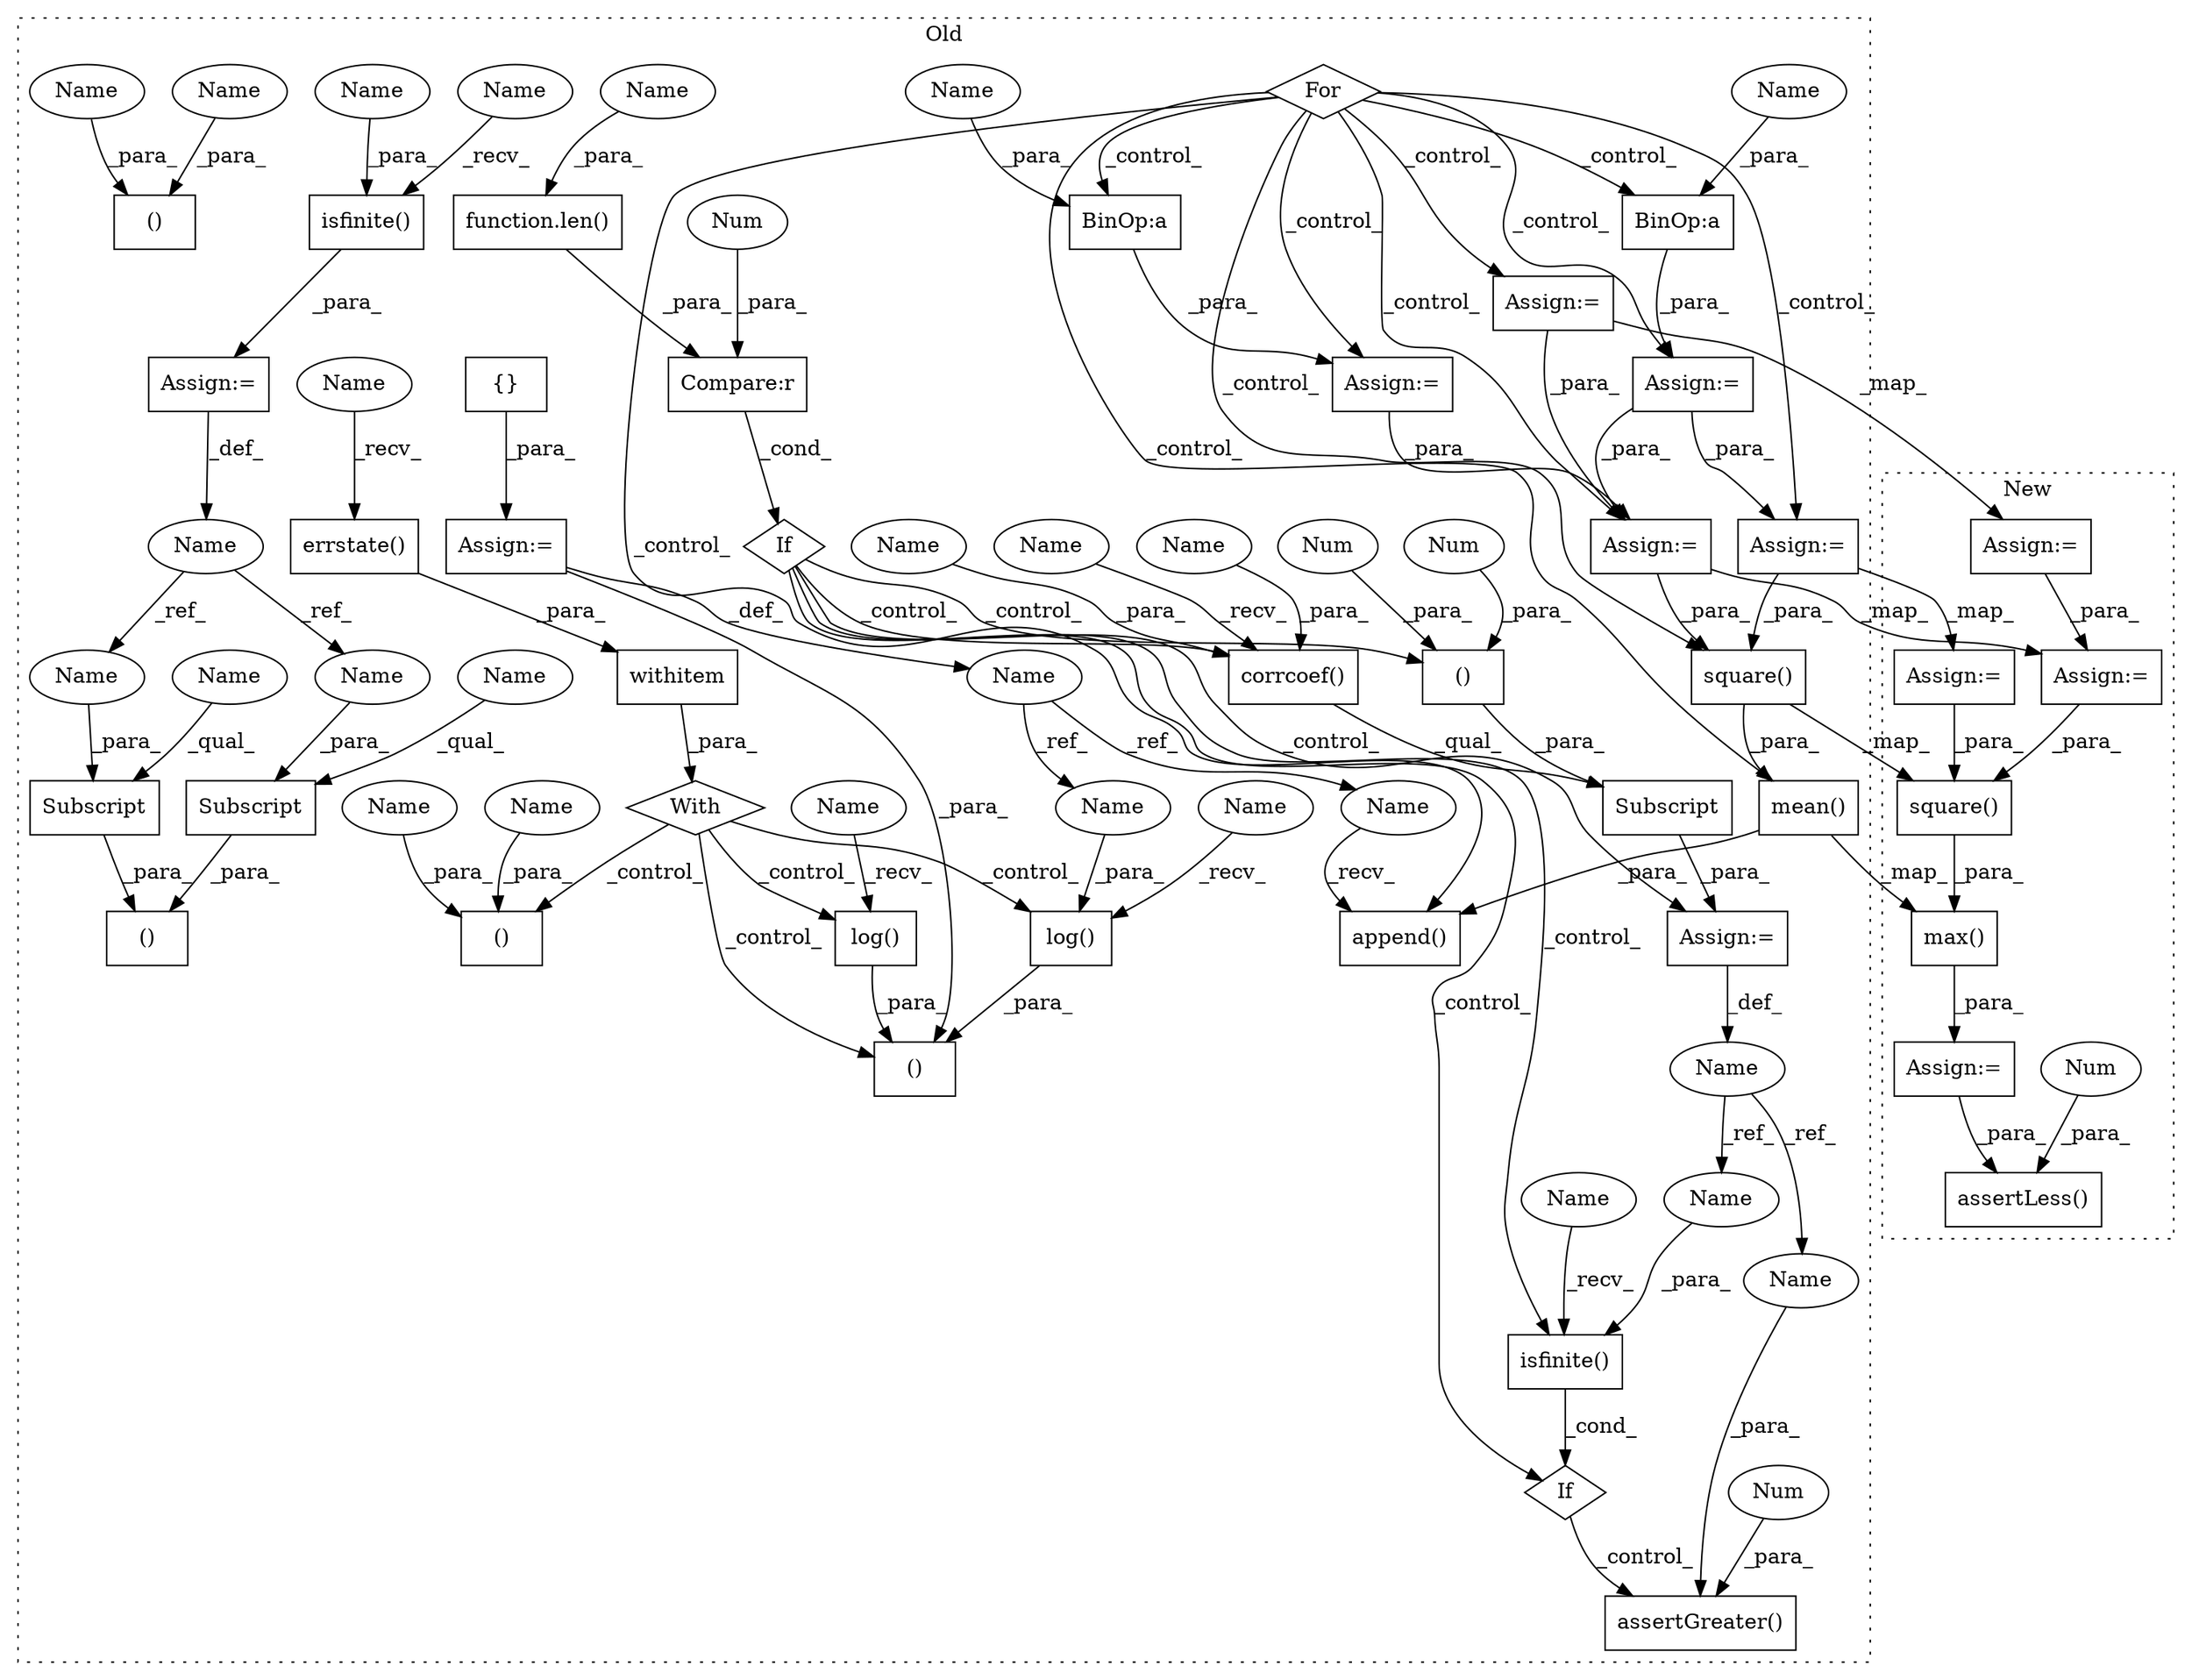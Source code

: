 digraph G {
subgraph cluster0 {
1 [label="If" a="96" s="6610" l="3" shape="diamond"];
3 [label="corrcoef()" a="75" s="6648,6664" l="12,1" shape="box"];
4 [label="If" a="96" s="6684" l="3" shape="diamond"];
5 [label="log()" a="75" s="6527,6538" l="7,1" shape="box"];
6 [label="()" a="54" s="6667" l="3" shape="box"];
7 [label="function.len()" a="75" s="6613,6618" l="4,1" shape="box"];
8 [label="()" a="54" s="6579" l="3" shape="box"];
9 [label="log()" a="75" s="6505,6524" l="7,1" shape="box"];
10 [label="()" a="54" s="6499" l="3" shape="box"];
11 [label="{}" a="59" s="5930,5930" l="2,1" shape="box"];
12 [label="()" a="54" s="6525" l="14" shape="box"];
13 [label="Subscript" a="63" s="6648,0" l="23,0" shape="box"];
14 [label="With" a="39" s="6451,6458" l="5,40" shape="diamond"];
15 [label="Subscript" a="63" s="6585,0" l="7,0" shape="box"];
16 [label="()" a="54" s="6592" l="9" shape="box"];
17 [label="Subscript" a="63" s="6594,0" l="7,0" shape="box"];
18 [label="errstate()" a="75" s="6456" l="28" shape="box"];
19 [label="isfinite()" a="75" s="6555,6568" l="12,1" shape="box"];
20 [label="Num" a="76" s="6666" l="1" shape="ellipse"];
21 [label="isfinite()" a="75" s="6687,6707" l="12,1" shape="box"];
22 [label="Num" a="76" s="6669" l="1" shape="ellipse"];
24 [label="assertGreater()" a="75" s="6726,6757" l="19,1" shape="box"];
25 [label="Num" a="76" s="6755" l="2" shape="ellipse"];
26 [label="withitem" a="49" s="6456" l="2" shape="box"];
27 [label="Compare:r" a="40" s="6613" l="10" shape="box"];
28 [label="Num" a="76" s="6622" l="1" shape="ellipse"];
29 [label="Name" a="87" s="6637" l="8" shape="ellipse"];
30 [label="Name" a="87" s="6548" l="4" shape="ellipse"];
31 [label="Assign:=" a="68" s="6645" l="3" shape="box"];
32 [label="Assign:=" a="68" s="5927" l="3" shape="box"];
33 [label="Assign:=" a="68" s="6552" l="3" shape="box"];
35 [label="mean()" a="75" s="6389,6439" l="8,1" shape="box"];
37 [label="BinOp:a" a="82" s="6009" l="1" shape="box"];
38 [label="BinOp:a" a="82" s="5996" l="1" shape="box"];
39 [label="append()" a="75" s="6377,6440" l="12,1" shape="box"];
40 [label="Name" a="87" s="5923" l="4" shape="ellipse"];
41 [label="For" a="107" s="5941,5966" l="4,14" shape="diamond"];
42 [label="Assign:=" a="68" s="6005" l="3" shape="box"];
43 [label="Assign:=" a="68" s="5992" l="3" shape="box"];
44 [label="Assign:=" a="68" s="6251" l="3" shape="box"];
46 [label="Assign:=" a="68" s="6030" l="3" shape="box"];
48 [label="Assign:=" a="68" s="6058" l="3" shape="box"];
50 [label="square()" a="75" s="6397,6438" l="10,1" shape="box"];
52 [label="Name" a="87" s="6587" l="4" shape="ellipse"];
53 [label="Name" a="87" s="6596" l="4" shape="ellipse"];
54 [label="Name" a="87" s="6456" l="2" shape="ellipse"];
55 [label="Name" a="87" s="6527" l="2" shape="ellipse"];
56 [label="Name" a="87" s="6505" l="2" shape="ellipse"];
57 [label="Name" a="87" s="6555" l="2" shape="ellipse"];
58 [label="Name" a="87" s="6648" l="2" shape="ellipse"];
59 [label="Name" a="87" s="6687" l="2" shape="ellipse"];
60 [label="Name" a="87" s="6377" l="4" shape="ellipse"];
61 [label="Name" a="87" s="6534" l="4" shape="ellipse"];
62 [label="Name" a="87" s="5997" l="5" shape="ellipse"];
63 [label="Name" a="87" s="6010" l="5" shape="ellipse"];
64 [label="Name" a="87" s="6745" l="8" shape="ellipse"];
65 [label="Name" a="87" s="6699" l="8" shape="ellipse"];
66 [label="Name" a="87" s="6617" l="1" shape="ellipse"];
67 [label="Name" a="87" s="6585" l="1" shape="ellipse"];
68 [label="Name" a="87" s="6578" l="1" shape="ellipse"];
69 [label="Name" a="87" s="6498" l="1" shape="ellipse"];
70 [label="Name" a="87" s="6660" l="1" shape="ellipse"];
71 [label="Name" a="87" s="6501" l="1" shape="ellipse"];
72 [label="Name" a="87" s="6594" l="1" shape="ellipse"];
73 [label="Name" a="87" s="6581" l="1" shape="ellipse"];
74 [label="Name" a="87" s="6567" l="1" shape="ellipse"];
75 [label="Name" a="87" s="6663" l="1" shape="ellipse"];
label = "Old";
style="dotted";
}
subgraph cluster1 {
2 [label="assertLess()" a="75" s="5368,5393" l="16,1" shape="box"];
23 [label="Num" a="76" s="5389" l="4" shape="ellipse"];
34 [label="Assign:=" a="68" s="5306" l="3" shape="box"];
36 [label="max()" a="75" s="5309,5358" l="7,1" shape="box"];
45 [label="Assign:=" a="68" s="5185" l="3" shape="box"];
47 [label="Assign:=" a="68" s="4980" l="3" shape="box"];
49 [label="Assign:=" a="68" s="5004" l="3" shape="box"];
51 [label="square()" a="75" s="5316,5357" l="10,1" shape="box"];
label = "New";
style="dotted";
}
1 -> 4 [label="_control_"];
1 -> 21 [label="_control_"];
1 -> 3 [label="_control_"];
1 -> 31 [label="_control_"];
1 -> 6 [label="_control_"];
3 -> 13 [label="_qual_"];
4 -> 24 [label="_control_"];
5 -> 12 [label="_para_"];
6 -> 13 [label="_para_"];
7 -> 27 [label="_para_"];
9 -> 12 [label="_para_"];
11 -> 32 [label="_para_"];
13 -> 31 [label="_para_"];
14 -> 5 [label="_control_"];
14 -> 10 [label="_control_"];
14 -> 12 [label="_control_"];
14 -> 9 [label="_control_"];
15 -> 16 [label="_para_"];
17 -> 16 [label="_para_"];
18 -> 26 [label="_para_"];
19 -> 33 [label="_para_"];
20 -> 6 [label="_para_"];
21 -> 4 [label="_cond_"];
22 -> 6 [label="_para_"];
23 -> 2 [label="_para_"];
25 -> 24 [label="_para_"];
26 -> 14 [label="_para_"];
27 -> 1 [label="_cond_"];
28 -> 27 [label="_para_"];
29 -> 64 [label="_ref_"];
29 -> 65 [label="_ref_"];
30 -> 53 [label="_ref_"];
30 -> 52 [label="_ref_"];
31 -> 29 [label="_def_"];
32 -> 40 [label="_def_"];
32 -> 12 [label="_para_"];
33 -> 30 [label="_def_"];
34 -> 2 [label="_para_"];
35 -> 36 [label="_map_"];
35 -> 39 [label="_para_"];
36 -> 34 [label="_para_"];
37 -> 42 [label="_para_"];
38 -> 43 [label="_para_"];
40 -> 60 [label="_ref_"];
40 -> 61 [label="_ref_"];
41 -> 39 [label="_control_"];
41 -> 42 [label="_control_"];
41 -> 37 [label="_control_"];
41 -> 48 [label="_control_"];
41 -> 38 [label="_control_"];
41 -> 46 [label="_control_"];
41 -> 35 [label="_control_"];
41 -> 44 [label="_control_"];
41 -> 50 [label="_control_"];
41 -> 43 [label="_control_"];
42 -> 44 [label="_para_"];
43 -> 44 [label="_para_"];
43 -> 48 [label="_para_"];
44 -> 45 [label="_map_"];
44 -> 50 [label="_para_"];
45 -> 51 [label="_para_"];
46 -> 47 [label="_map_"];
46 -> 44 [label="_para_"];
47 -> 45 [label="_para_"];
48 -> 50 [label="_para_"];
48 -> 49 [label="_map_"];
49 -> 51 [label="_para_"];
50 -> 35 [label="_para_"];
50 -> 51 [label="_map_"];
51 -> 36 [label="_para_"];
52 -> 15 [label="_para_"];
53 -> 17 [label="_para_"];
54 -> 18 [label="_recv_"];
55 -> 5 [label="_recv_"];
56 -> 9 [label="_recv_"];
57 -> 19 [label="_recv_"];
58 -> 3 [label="_recv_"];
59 -> 21 [label="_recv_"];
60 -> 39 [label="_recv_"];
61 -> 5 [label="_para_"];
62 -> 38 [label="_para_"];
63 -> 37 [label="_para_"];
64 -> 24 [label="_para_"];
65 -> 21 [label="_para_"];
66 -> 7 [label="_para_"];
67 -> 15 [label="_qual_"];
68 -> 8 [label="_para_"];
69 -> 10 [label="_para_"];
70 -> 3 [label="_para_"];
71 -> 10 [label="_para_"];
72 -> 17 [label="_qual_"];
73 -> 8 [label="_para_"];
74 -> 19 [label="_para_"];
75 -> 3 [label="_para_"];
}